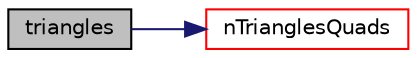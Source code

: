 digraph "triangles"
{
  bgcolor="transparent";
  edge [fontname="Helvetica",fontsize="10",labelfontname="Helvetica",labelfontsize="10"];
  node [fontname="Helvetica",fontsize="10",shape=record];
  rankdir="LR";
  Node1 [label="triangles",height=0.2,width=0.4,color="black", fillcolor="grey75", style="filled", fontcolor="black"];
  Node1 -> Node2 [color="midnightblue",fontsize="10",style="solid",fontname="Helvetica"];
  Node2 [label="nTrianglesQuads",height=0.2,width=0.4,color="red",URL="$a00727.html#a49f27b33264bce8b2af8ae659387283d",tooltip="Number of triangles and quads after splitting. "];
}
